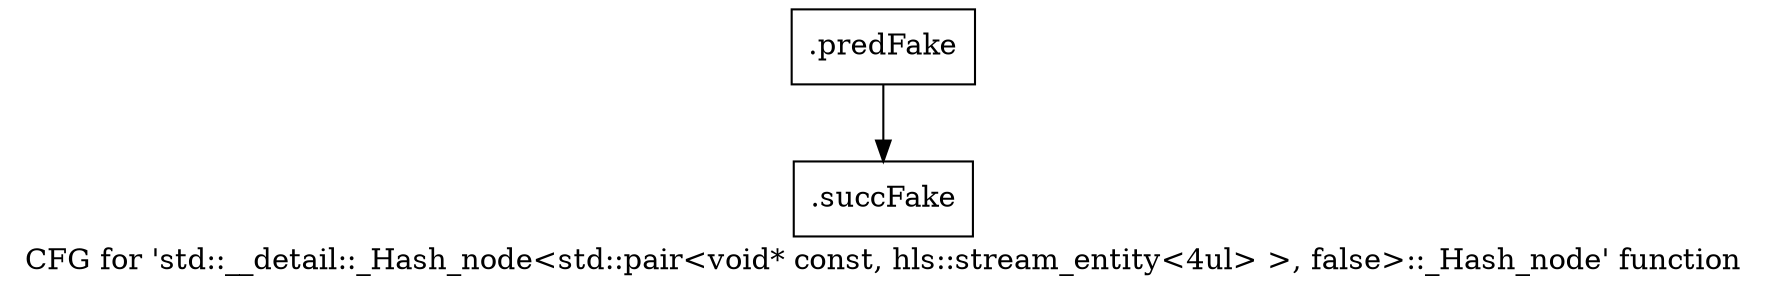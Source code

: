 digraph "CFG for 'std::__detail::_Hash_node\<std::pair\<void* const, hls::stream_entity\<4ul\> \>, false\>::_Hash_node' function" {
	label="CFG for 'std::__detail::_Hash_node\<std::pair\<void* const, hls::stream_entity\<4ul\> \>, false\>::_Hash_node' function";

	Node0x5ac6e40 [shape=record,filename="",linenumber="",label="{.predFake}"];
	Node0x5ac6e40 -> Node0x609fda0[ callList="" memoryops="" filename="/mnt/xilinx/Vitis_HLS/2021.2/tps/lnx64/gcc-6.2.0/lib/gcc/x86_64-pc-linux-gnu/6.2.0/../../../../include/c++/6.2.0/bits/hashtable_policy.h" execusionnum="0"];
	Node0x609fda0 [shape=record,filename="/mnt/xilinx/Vitis_HLS/2021.2/tps/lnx64/gcc-6.2.0/lib/gcc/x86_64-pc-linux-gnu/6.2.0/../../../../include/c++/6.2.0/bits/hashtable_policy.h",linenumber="292",label="{.succFake}"];
}
